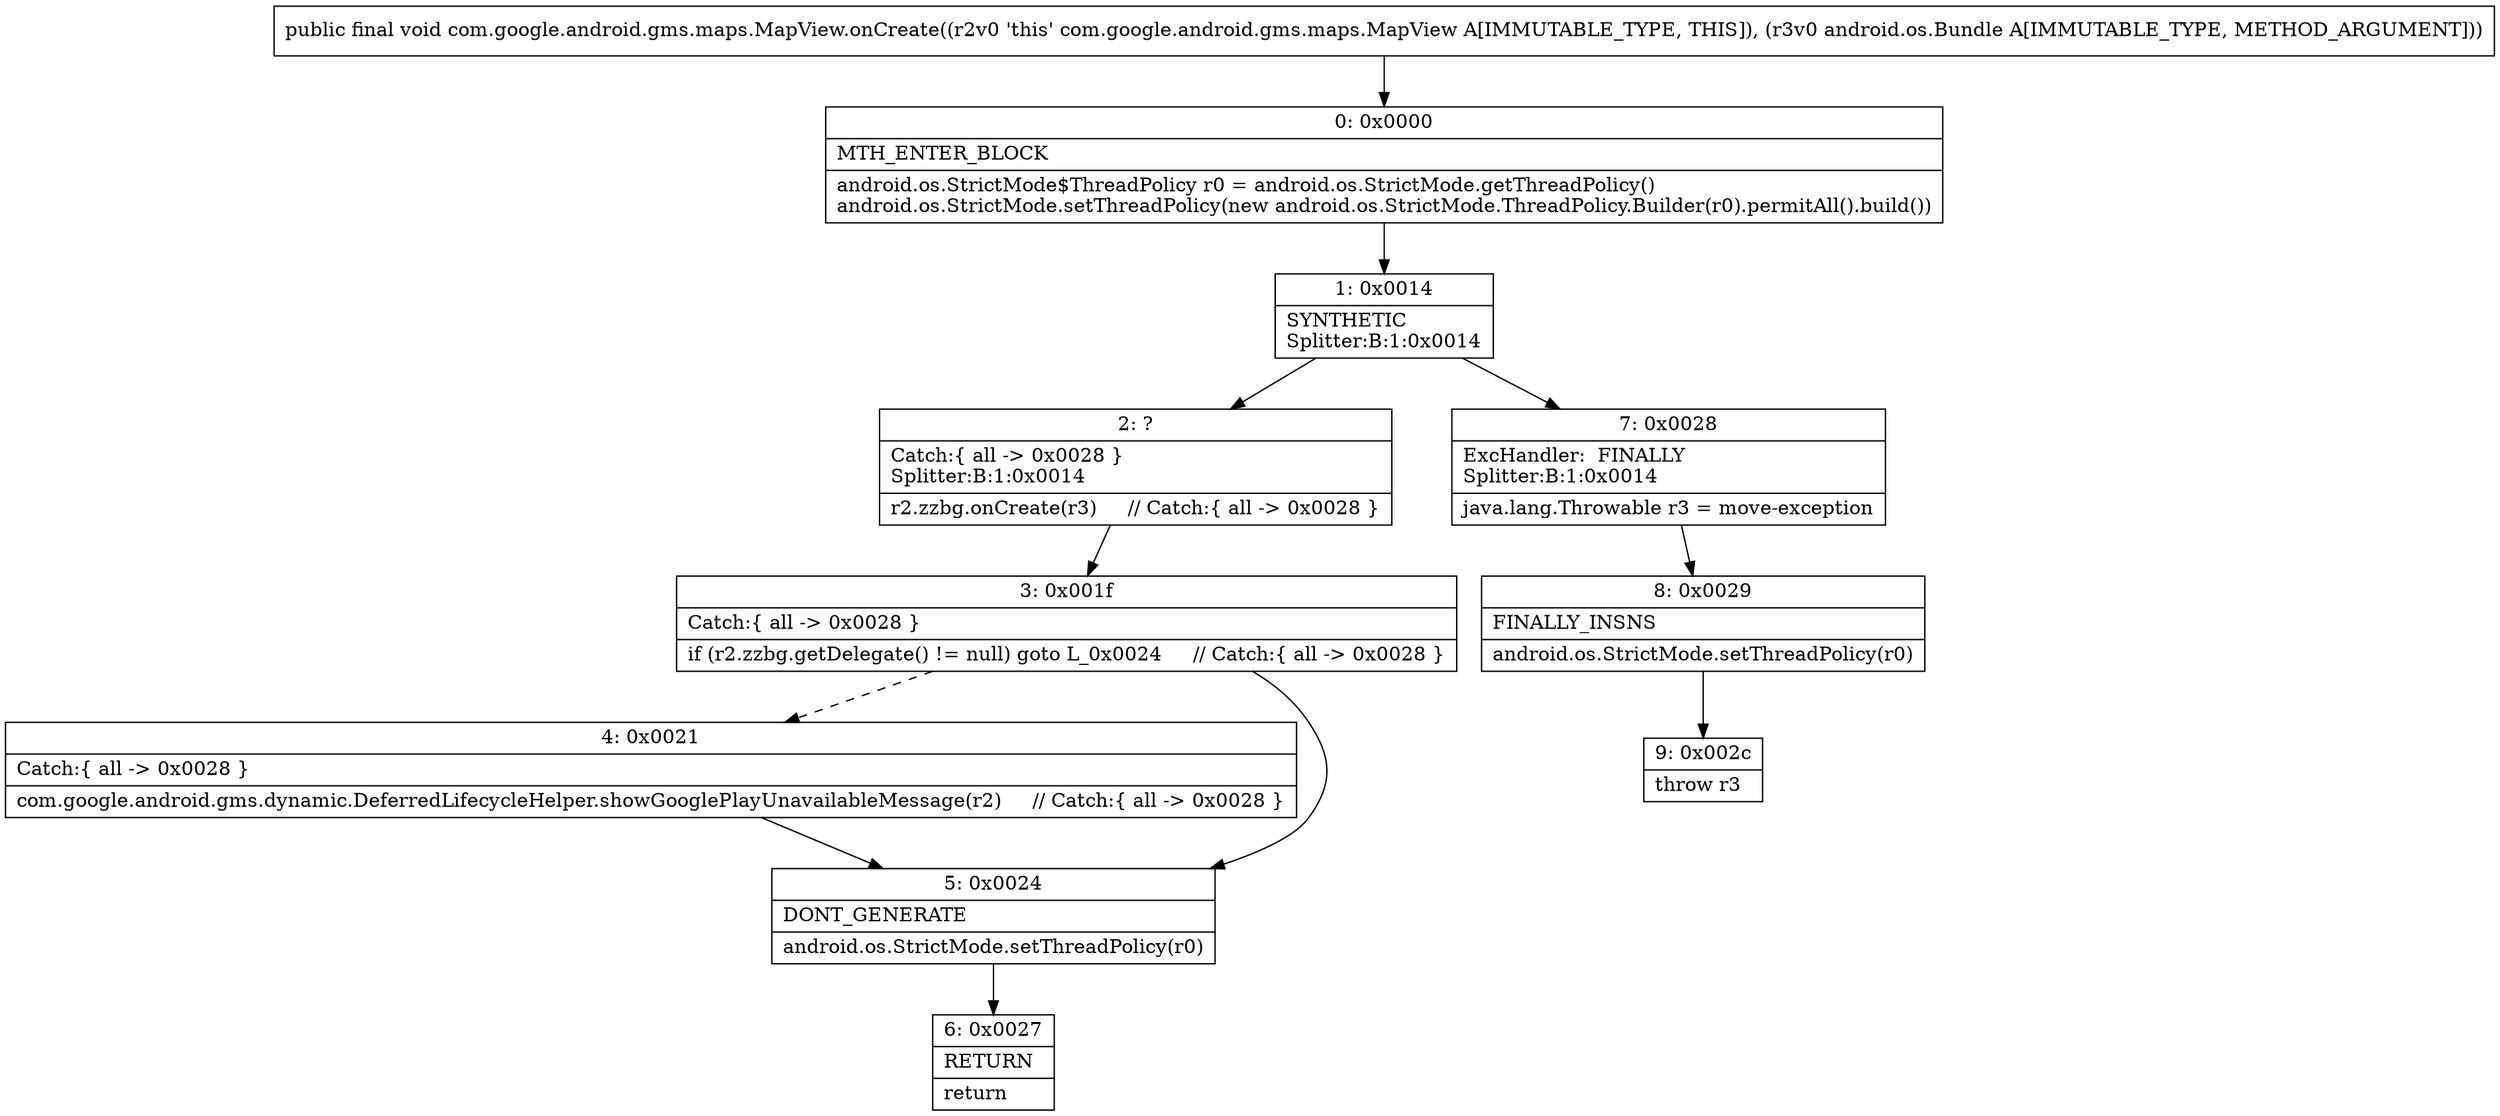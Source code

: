 digraph "CFG forcom.google.android.gms.maps.MapView.onCreate(Landroid\/os\/Bundle;)V" {
Node_0 [shape=record,label="{0\:\ 0x0000|MTH_ENTER_BLOCK\l|android.os.StrictMode$ThreadPolicy r0 = android.os.StrictMode.getThreadPolicy()\landroid.os.StrictMode.setThreadPolicy(new android.os.StrictMode.ThreadPolicy.Builder(r0).permitAll().build())\l}"];
Node_1 [shape=record,label="{1\:\ 0x0014|SYNTHETIC\lSplitter:B:1:0x0014\l}"];
Node_2 [shape=record,label="{2\:\ ?|Catch:\{ all \-\> 0x0028 \}\lSplitter:B:1:0x0014\l|r2.zzbg.onCreate(r3)     \/\/ Catch:\{ all \-\> 0x0028 \}\l}"];
Node_3 [shape=record,label="{3\:\ 0x001f|Catch:\{ all \-\> 0x0028 \}\l|if (r2.zzbg.getDelegate() != null) goto L_0x0024     \/\/ Catch:\{ all \-\> 0x0028 \}\l}"];
Node_4 [shape=record,label="{4\:\ 0x0021|Catch:\{ all \-\> 0x0028 \}\l|com.google.android.gms.dynamic.DeferredLifecycleHelper.showGooglePlayUnavailableMessage(r2)     \/\/ Catch:\{ all \-\> 0x0028 \}\l}"];
Node_5 [shape=record,label="{5\:\ 0x0024|DONT_GENERATE\l|android.os.StrictMode.setThreadPolicy(r0)\l}"];
Node_6 [shape=record,label="{6\:\ 0x0027|RETURN\l|return\l}"];
Node_7 [shape=record,label="{7\:\ 0x0028|ExcHandler:  FINALLY\lSplitter:B:1:0x0014\l|java.lang.Throwable r3 = move\-exception\l}"];
Node_8 [shape=record,label="{8\:\ 0x0029|FINALLY_INSNS\l|android.os.StrictMode.setThreadPolicy(r0)\l}"];
Node_9 [shape=record,label="{9\:\ 0x002c|throw r3\l}"];
MethodNode[shape=record,label="{public final void com.google.android.gms.maps.MapView.onCreate((r2v0 'this' com.google.android.gms.maps.MapView A[IMMUTABLE_TYPE, THIS]), (r3v0 android.os.Bundle A[IMMUTABLE_TYPE, METHOD_ARGUMENT])) }"];
MethodNode -> Node_0;
Node_0 -> Node_1;
Node_1 -> Node_2;
Node_1 -> Node_7;
Node_2 -> Node_3;
Node_3 -> Node_4[style=dashed];
Node_3 -> Node_5;
Node_4 -> Node_5;
Node_5 -> Node_6;
Node_7 -> Node_8;
Node_8 -> Node_9;
}

